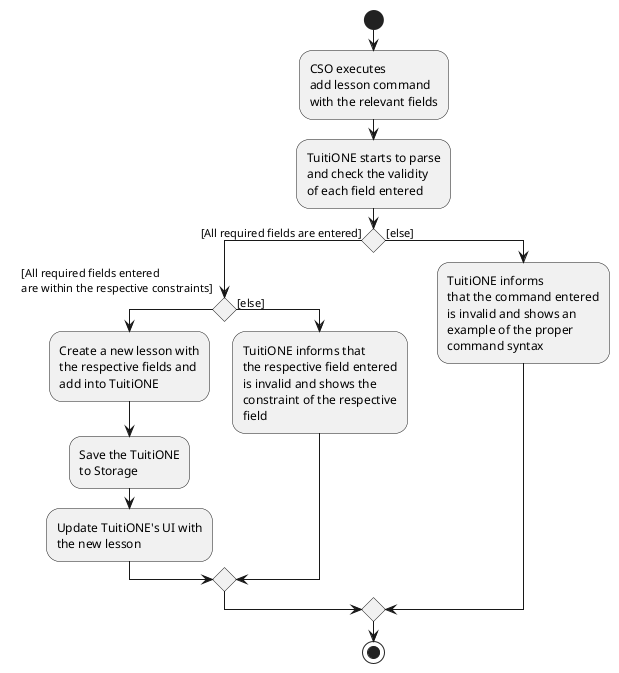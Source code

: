 @startuml
start
:CSO executes
add lesson command
with the relevant fields;

:TuitiONE starts to parse
and check the validity
of each field entered ;

if () then ([All required fields are entered])

    if() then (
    [All required fields entered
    are within the respective constraints]
    )

    :Create a new lesson with
    the respective fields and
    add into TuitiONE;

    :Save the TuitiONE
    to Storage;

    :Update TuitiONE's UI with
    the new lesson;


    else ([else])

    :TuitiONE informs that
    the respective field entered
    is invalid and shows the
    constraint of the respective
    field;

    endif

    else ([else])

    :TuitiONE informs
    that the command entered
    is invalid and shows an
    example of the proper
    command syntax;


endif

stop
@enduml
